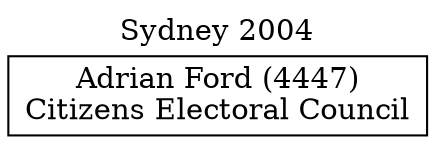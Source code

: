 // House preference flow
digraph "Adrian Ford (4447)_Sydney_2004" {
	graph [label="Sydney 2004" labelloc=t mclimit=10]
	node [shape=box]
	"Adrian Ford (4447)" [label="Adrian Ford (4447)
Citizens Electoral Council"]
}
